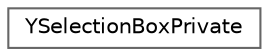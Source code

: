 digraph "Graphical Class Hierarchy"
{
 // LATEX_PDF_SIZE
  bgcolor="transparent";
  edge [fontname=Helvetica,fontsize=10,labelfontname=Helvetica,labelfontsize=10];
  node [fontname=Helvetica,fontsize=10,shape=box,height=0.2,width=0.4];
  rankdir="LR";
  Node0 [id="Node000000",label="YSelectionBoxPrivate",height=0.2,width=0.4,color="grey40", fillcolor="white", style="filled",URL="$structYSelectionBoxPrivate.html",tooltip=" "];
}
